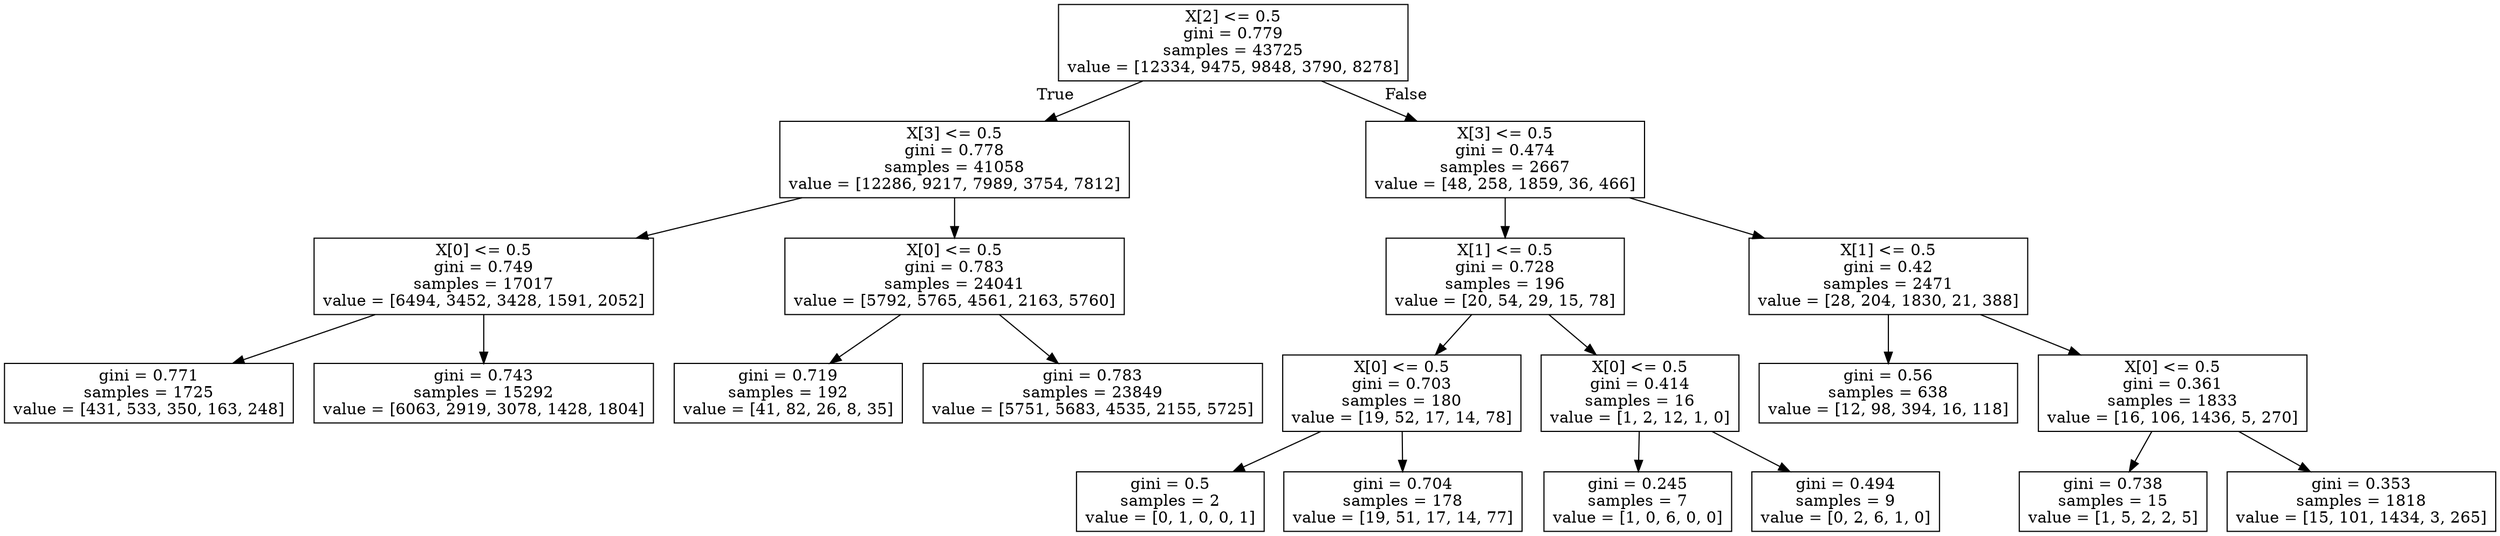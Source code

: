digraph Tree {
node [shape=box] ;
0 [label="X[2] <= 0.5\ngini = 0.779\nsamples = 43725\nvalue = [12334, 9475, 9848, 3790, 8278]"] ;
1 [label="X[3] <= 0.5\ngini = 0.778\nsamples = 41058\nvalue = [12286, 9217, 7989, 3754, 7812]"] ;
0 -> 1 [labeldistance=2.5, labelangle=45, headlabel="True"] ;
2 [label="X[0] <= 0.5\ngini = 0.749\nsamples = 17017\nvalue = [6494, 3452, 3428, 1591, 2052]"] ;
1 -> 2 ;
3 [label="gini = 0.771\nsamples = 1725\nvalue = [431, 533, 350, 163, 248]"] ;
2 -> 3 ;
4 [label="gini = 0.743\nsamples = 15292\nvalue = [6063, 2919, 3078, 1428, 1804]"] ;
2 -> 4 ;
5 [label="X[0] <= 0.5\ngini = 0.783\nsamples = 24041\nvalue = [5792, 5765, 4561, 2163, 5760]"] ;
1 -> 5 ;
6 [label="gini = 0.719\nsamples = 192\nvalue = [41, 82, 26, 8, 35]"] ;
5 -> 6 ;
7 [label="gini = 0.783\nsamples = 23849\nvalue = [5751, 5683, 4535, 2155, 5725]"] ;
5 -> 7 ;
8 [label="X[3] <= 0.5\ngini = 0.474\nsamples = 2667\nvalue = [48, 258, 1859, 36, 466]"] ;
0 -> 8 [labeldistance=2.5, labelangle=-45, headlabel="False"] ;
9 [label="X[1] <= 0.5\ngini = 0.728\nsamples = 196\nvalue = [20, 54, 29, 15, 78]"] ;
8 -> 9 ;
10 [label="X[0] <= 0.5\ngini = 0.703\nsamples = 180\nvalue = [19, 52, 17, 14, 78]"] ;
9 -> 10 ;
11 [label="gini = 0.5\nsamples = 2\nvalue = [0, 1, 0, 0, 1]"] ;
10 -> 11 ;
12 [label="gini = 0.704\nsamples = 178\nvalue = [19, 51, 17, 14, 77]"] ;
10 -> 12 ;
13 [label="X[0] <= 0.5\ngini = 0.414\nsamples = 16\nvalue = [1, 2, 12, 1, 0]"] ;
9 -> 13 ;
14 [label="gini = 0.245\nsamples = 7\nvalue = [1, 0, 6, 0, 0]"] ;
13 -> 14 ;
15 [label="gini = 0.494\nsamples = 9\nvalue = [0, 2, 6, 1, 0]"] ;
13 -> 15 ;
16 [label="X[1] <= 0.5\ngini = 0.42\nsamples = 2471\nvalue = [28, 204, 1830, 21, 388]"] ;
8 -> 16 ;
17 [label="gini = 0.56\nsamples = 638\nvalue = [12, 98, 394, 16, 118]"] ;
16 -> 17 ;
18 [label="X[0] <= 0.5\ngini = 0.361\nsamples = 1833\nvalue = [16, 106, 1436, 5, 270]"] ;
16 -> 18 ;
19 [label="gini = 0.738\nsamples = 15\nvalue = [1, 5, 2, 2, 5]"] ;
18 -> 19 ;
20 [label="gini = 0.353\nsamples = 1818\nvalue = [15, 101, 1434, 3, 265]"] ;
18 -> 20 ;
}